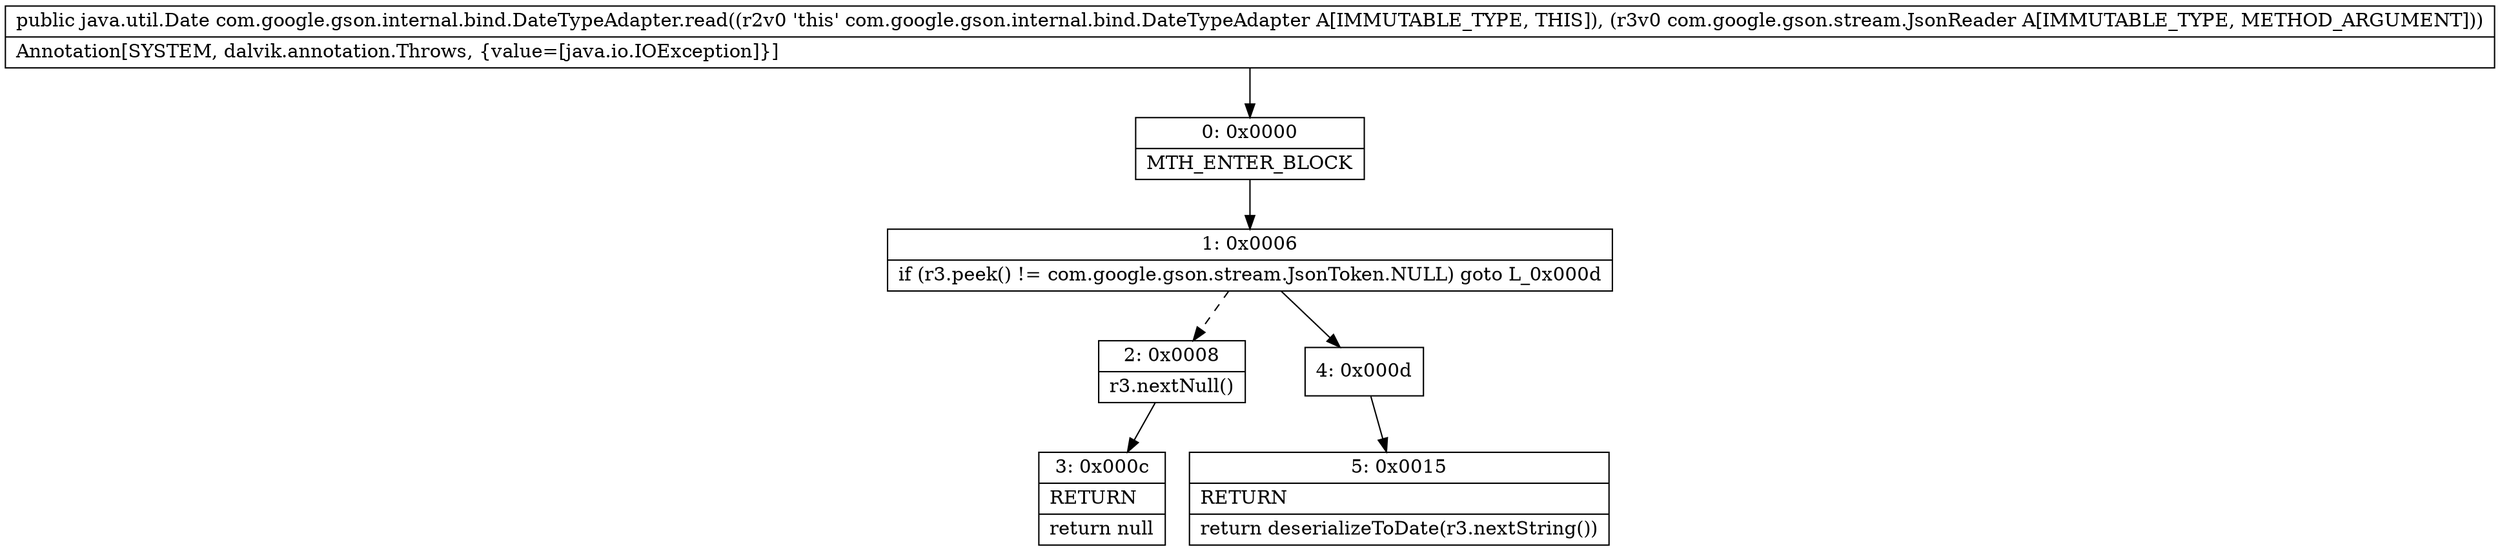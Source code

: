 digraph "CFG forcom.google.gson.internal.bind.DateTypeAdapter.read(Lcom\/google\/gson\/stream\/JsonReader;)Ljava\/util\/Date;" {
Node_0 [shape=record,label="{0\:\ 0x0000|MTH_ENTER_BLOCK\l}"];
Node_1 [shape=record,label="{1\:\ 0x0006|if (r3.peek() != com.google.gson.stream.JsonToken.NULL) goto L_0x000d\l}"];
Node_2 [shape=record,label="{2\:\ 0x0008|r3.nextNull()\l}"];
Node_3 [shape=record,label="{3\:\ 0x000c|RETURN\l|return null\l}"];
Node_4 [shape=record,label="{4\:\ 0x000d}"];
Node_5 [shape=record,label="{5\:\ 0x0015|RETURN\l|return deserializeToDate(r3.nextString())\l}"];
MethodNode[shape=record,label="{public java.util.Date com.google.gson.internal.bind.DateTypeAdapter.read((r2v0 'this' com.google.gson.internal.bind.DateTypeAdapter A[IMMUTABLE_TYPE, THIS]), (r3v0 com.google.gson.stream.JsonReader A[IMMUTABLE_TYPE, METHOD_ARGUMENT]))  | Annotation[SYSTEM, dalvik.annotation.Throws, \{value=[java.io.IOException]\}]\l}"];
MethodNode -> Node_0;
Node_0 -> Node_1;
Node_1 -> Node_2[style=dashed];
Node_1 -> Node_4;
Node_2 -> Node_3;
Node_4 -> Node_5;
}

